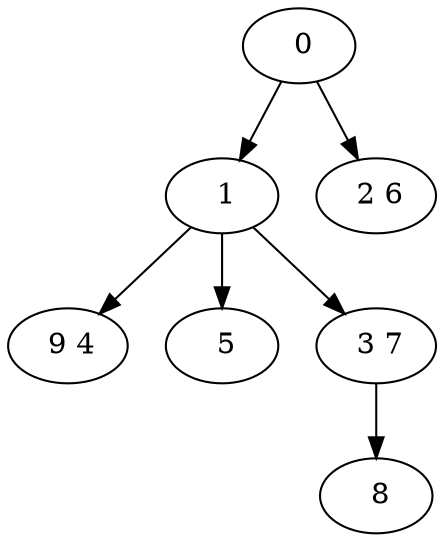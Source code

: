 digraph mytree {
" 0" -> " 1";
" 0" -> " 2 6";
" 1" -> " 9 4";
" 1" -> " 5";
" 1" -> " 3 7";
" 2 6";
" 9 4";
" 5";
" 3 7" -> " 8";
" 8";
}
